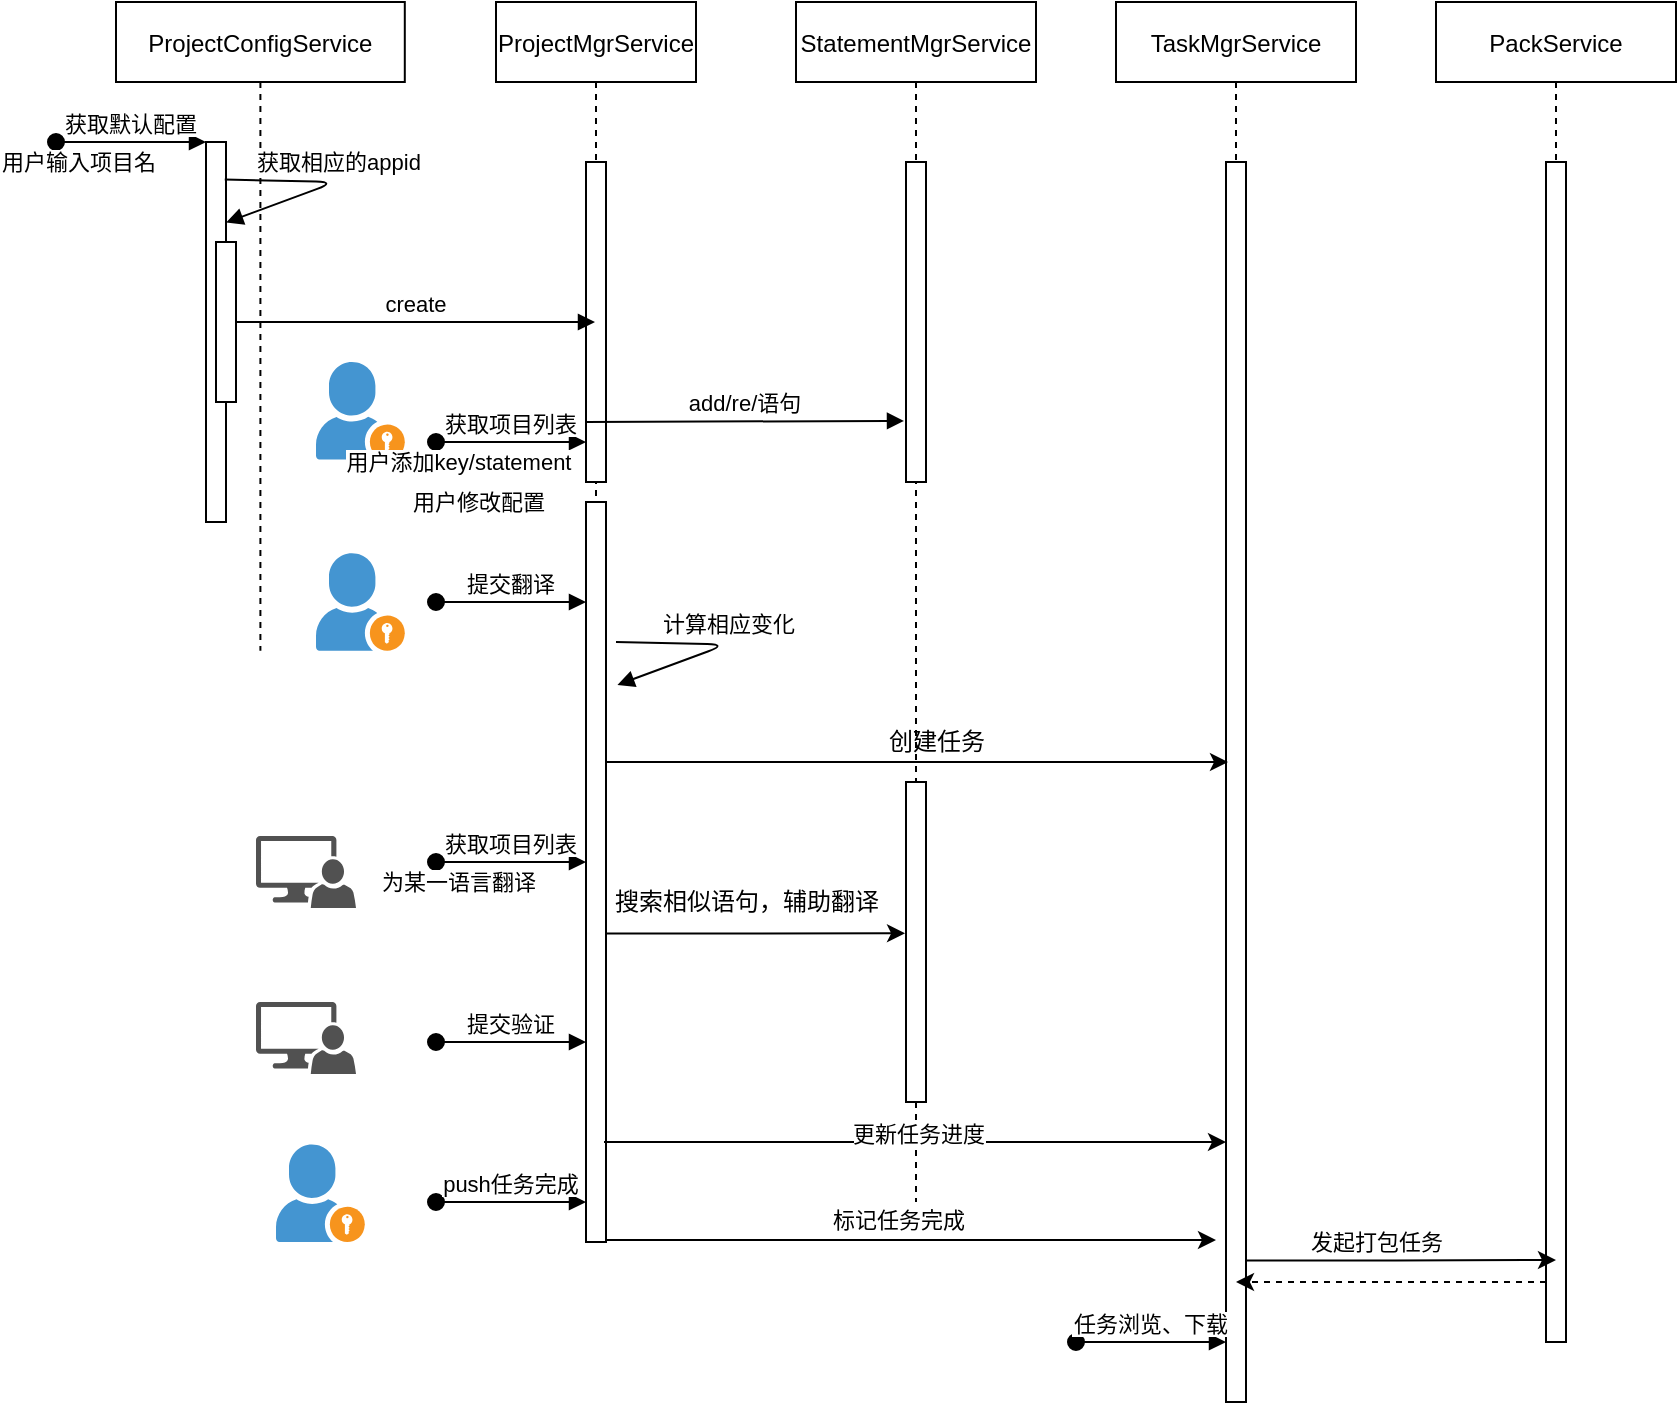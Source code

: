 <mxfile version="15.7.0" type="github">
  <diagram id="kgpKYQtTHZ0yAKxKKP6v" name="Page-1">
    <mxGraphModel dx="1117" dy="690" grid="1" gridSize="10" guides="1" tooltips="1" connect="1" arrows="1" fold="1" page="1" pageScale="1" pageWidth="850" pageHeight="1100" math="0" shadow="0">
      <root>
        <mxCell id="0" />
        <mxCell id="1" parent="0" />
        <mxCell id="3nuBFxr9cyL0pnOWT2aG-1" value="ProjectConfigService" style="shape=umlLifeline;perimeter=lifelinePerimeter;container=1;collapsible=0;recursiveResize=0;rounded=0;shadow=0;strokeWidth=1;" parent="1" vertex="1">
          <mxGeometry x="110" y="80" width="144.4" height="324.4" as="geometry" />
        </mxCell>
        <mxCell id="3nuBFxr9cyL0pnOWT2aG-2" value="" style="points=[];perimeter=orthogonalPerimeter;rounded=0;shadow=0;strokeWidth=1;" parent="3nuBFxr9cyL0pnOWT2aG-1" vertex="1">
          <mxGeometry x="45" y="70" width="10" height="190" as="geometry" />
        </mxCell>
        <mxCell id="3nuBFxr9cyL0pnOWT2aG-3" value="获取默认配置" style="verticalAlign=bottom;startArrow=oval;endArrow=block;startSize=8;shadow=0;strokeWidth=1;" parent="3nuBFxr9cyL0pnOWT2aG-1" target="3nuBFxr9cyL0pnOWT2aG-2" edge="1">
          <mxGeometry relative="1" as="geometry">
            <mxPoint x="-30" y="70" as="sourcePoint" />
          </mxGeometry>
        </mxCell>
        <mxCell id="Bp_OO-DeQvgTJ9DIv61a-5" value="用户输入项目名" style="edgeLabel;html=1;align=center;verticalAlign=middle;resizable=0;points=[];" vertex="1" connectable="0" parent="3nuBFxr9cyL0pnOWT2aG-3">
          <mxGeometry x="-0.299" y="1" relative="1" as="geometry">
            <mxPoint x="-16" y="11" as="offset" />
          </mxGeometry>
        </mxCell>
        <mxCell id="3nuBFxr9cyL0pnOWT2aG-4" value="" style="points=[];perimeter=orthogonalPerimeter;rounded=0;shadow=0;strokeWidth=1;" parent="3nuBFxr9cyL0pnOWT2aG-1" vertex="1">
          <mxGeometry x="50" y="120" width="10" height="80" as="geometry" />
        </mxCell>
        <mxCell id="3nuBFxr9cyL0pnOWT2aG-8" value="" style="verticalAlign=bottom;endArrow=block;shadow=0;strokeWidth=1;exitX=0.938;exitY=0.099;exitDx=0;exitDy=0;exitPerimeter=0;entryX=1.01;entryY=0.212;entryDx=0;entryDy=0;entryPerimeter=0;" parent="3nuBFxr9cyL0pnOWT2aG-1" source="3nuBFxr9cyL0pnOWT2aG-2" target="3nuBFxr9cyL0pnOWT2aG-2" edge="1">
          <mxGeometry relative="1" as="geometry">
            <mxPoint x="165" y="80" as="sourcePoint" />
            <Array as="points">
              <mxPoint x="110" y="90" />
            </Array>
          </mxGeometry>
        </mxCell>
        <mxCell id="Bp_OO-DeQvgTJ9DIv61a-6" value="获取相应的appid" style="edgeLabel;html=1;align=center;verticalAlign=middle;resizable=0;points=[];" vertex="1" connectable="0" parent="3nuBFxr9cyL0pnOWT2aG-8">
          <mxGeometry x="-0.333" y="1" relative="1" as="geometry">
            <mxPoint x="18" y="-9" as="offset" />
          </mxGeometry>
        </mxCell>
        <mxCell id="Bp_OO-DeQvgTJ9DIv61a-58" value="" style="shadow=0;dashed=0;html=1;strokeColor=none;fillColor=#4495D1;labelPosition=center;verticalLabelPosition=bottom;verticalAlign=top;align=center;outlineConnect=0;shape=mxgraph.veeam.portal_admin;" vertex="1" parent="3nuBFxr9cyL0pnOWT2aG-1">
          <mxGeometry x="100" y="180" width="44.4" height="48.8" as="geometry" />
        </mxCell>
        <mxCell id="Bp_OO-DeQvgTJ9DIv61a-59" value="" style="shadow=0;dashed=0;html=1;strokeColor=none;fillColor=#4495D1;labelPosition=center;verticalLabelPosition=bottom;verticalAlign=top;align=center;outlineConnect=0;shape=mxgraph.veeam.portal_admin;" vertex="1" parent="3nuBFxr9cyL0pnOWT2aG-1">
          <mxGeometry x="100" y="275.6" width="44.4" height="48.8" as="geometry" />
        </mxCell>
        <mxCell id="3nuBFxr9cyL0pnOWT2aG-5" value="ProjectMgrService" style="shape=umlLifeline;perimeter=lifelinePerimeter;container=1;collapsible=0;recursiveResize=0;rounded=0;shadow=0;strokeWidth=1;" parent="1" vertex="1">
          <mxGeometry x="300" y="80" width="100" height="620" as="geometry" />
        </mxCell>
        <mxCell id="3nuBFxr9cyL0pnOWT2aG-6" value="" style="points=[];perimeter=orthogonalPerimeter;rounded=0;shadow=0;strokeWidth=1;" parent="3nuBFxr9cyL0pnOWT2aG-5" vertex="1">
          <mxGeometry x="45" y="80" width="10" height="160" as="geometry" />
        </mxCell>
        <mxCell id="Bp_OO-DeQvgTJ9DIv61a-11" value="获取项目列表" style="verticalAlign=bottom;startArrow=oval;endArrow=block;startSize=8;shadow=0;strokeWidth=1;" edge="1" parent="3nuBFxr9cyL0pnOWT2aG-5">
          <mxGeometry relative="1" as="geometry">
            <mxPoint x="-30" y="220" as="sourcePoint" />
            <mxPoint x="45" y="220" as="targetPoint" />
          </mxGeometry>
        </mxCell>
        <mxCell id="Bp_OO-DeQvgTJ9DIv61a-12" value="用户添加key/statement" style="edgeLabel;html=1;align=center;verticalAlign=middle;resizable=0;points=[];" vertex="1" connectable="0" parent="Bp_OO-DeQvgTJ9DIv61a-11">
          <mxGeometry x="-0.299" y="1" relative="1" as="geometry">
            <mxPoint x="-16" y="11" as="offset" />
          </mxGeometry>
        </mxCell>
        <mxCell id="Bp_OO-DeQvgTJ9DIv61a-22" value="add/re/语句" style="verticalAlign=bottom;endArrow=block;shadow=0;strokeWidth=1;entryX=-0.1;entryY=0.809;entryDx=0;entryDy=0;entryPerimeter=0;" edge="1" parent="3nuBFxr9cyL0pnOWT2aG-5" target="Bp_OO-DeQvgTJ9DIv61a-19">
          <mxGeometry relative="1" as="geometry">
            <mxPoint x="45" y="210" as="sourcePoint" />
            <mxPoint x="224.5" y="210" as="targetPoint" />
          </mxGeometry>
        </mxCell>
        <mxCell id="Bp_OO-DeQvgTJ9DIv61a-28" value="" style="points=[];perimeter=orthogonalPerimeter;rounded=0;shadow=0;strokeWidth=1;" vertex="1" parent="3nuBFxr9cyL0pnOWT2aG-5">
          <mxGeometry x="45" y="250" width="10" height="370" as="geometry" />
        </mxCell>
        <mxCell id="Bp_OO-DeQvgTJ9DIv61a-31" value="提交翻译" style="verticalAlign=bottom;startArrow=oval;endArrow=block;startSize=8;shadow=0;strokeWidth=1;" edge="1" parent="3nuBFxr9cyL0pnOWT2aG-5">
          <mxGeometry relative="1" as="geometry">
            <mxPoint x="-30" y="300" as="sourcePoint" />
            <mxPoint x="45" y="300" as="targetPoint" />
          </mxGeometry>
        </mxCell>
        <mxCell id="Bp_OO-DeQvgTJ9DIv61a-37" value="获取项目列表" style="verticalAlign=bottom;startArrow=oval;endArrow=block;startSize=8;shadow=0;strokeWidth=1;" edge="1" parent="3nuBFxr9cyL0pnOWT2aG-5">
          <mxGeometry relative="1" as="geometry">
            <mxPoint x="-30" y="430" as="sourcePoint" />
            <mxPoint x="45" y="430" as="targetPoint" />
          </mxGeometry>
        </mxCell>
        <mxCell id="Bp_OO-DeQvgTJ9DIv61a-38" value="为某一语言翻译" style="edgeLabel;html=1;align=center;verticalAlign=middle;resizable=0;points=[];" vertex="1" connectable="0" parent="Bp_OO-DeQvgTJ9DIv61a-37">
          <mxGeometry x="-0.299" y="1" relative="1" as="geometry">
            <mxPoint x="-16" y="11" as="offset" />
          </mxGeometry>
        </mxCell>
        <mxCell id="Bp_OO-DeQvgTJ9DIv61a-42" value="提交验证" style="verticalAlign=bottom;startArrow=oval;endArrow=block;startSize=8;shadow=0;strokeWidth=1;" edge="1" parent="3nuBFxr9cyL0pnOWT2aG-5">
          <mxGeometry relative="1" as="geometry">
            <mxPoint x="-30.0" y="520" as="sourcePoint" />
            <mxPoint x="45" y="520" as="targetPoint" />
          </mxGeometry>
        </mxCell>
        <mxCell id="Bp_OO-DeQvgTJ9DIv61a-45" value="push任务完成" style="verticalAlign=bottom;startArrow=oval;endArrow=block;startSize=8;shadow=0;strokeWidth=1;" edge="1" parent="3nuBFxr9cyL0pnOWT2aG-5">
          <mxGeometry relative="1" as="geometry">
            <mxPoint x="-30" y="600.0" as="sourcePoint" />
            <mxPoint x="45" y="600.0" as="targetPoint" />
          </mxGeometry>
        </mxCell>
        <mxCell id="3nuBFxr9cyL0pnOWT2aG-9" value="create" style="verticalAlign=bottom;endArrow=block;shadow=0;strokeWidth=1;" parent="1" source="3nuBFxr9cyL0pnOWT2aG-4" target="3nuBFxr9cyL0pnOWT2aG-5" edge="1">
          <mxGeometry relative="1" as="geometry">
            <mxPoint x="240" y="200" as="sourcePoint" />
          </mxGeometry>
        </mxCell>
        <mxCell id="Bp_OO-DeQvgTJ9DIv61a-17" value="用户修改配置" style="edgeLabel;html=1;align=center;verticalAlign=middle;resizable=0;points=[];" vertex="1" connectable="0" parent="1">
          <mxGeometry x="290.309" y="330" as="geometry" />
        </mxCell>
        <mxCell id="Bp_OO-DeQvgTJ9DIv61a-18" value="StatementMgrService" style="shape=umlLifeline;perimeter=lifelinePerimeter;container=1;collapsible=0;recursiveResize=0;rounded=0;shadow=0;strokeWidth=1;" vertex="1" parent="1">
          <mxGeometry x="450" y="80" width="120" height="600" as="geometry" />
        </mxCell>
        <mxCell id="Bp_OO-DeQvgTJ9DIv61a-19" value="" style="points=[];perimeter=orthogonalPerimeter;rounded=0;shadow=0;strokeWidth=1;" vertex="1" parent="Bp_OO-DeQvgTJ9DIv61a-18">
          <mxGeometry x="55" y="80" width="10" height="160" as="geometry" />
        </mxCell>
        <mxCell id="Bp_OO-DeQvgTJ9DIv61a-43" style="edgeStyle=orthogonalEdgeStyle;rounded=0;orthogonalLoop=1;jettySize=auto;html=1;" edge="1" parent="Bp_OO-DeQvgTJ9DIv61a-18">
          <mxGeometry relative="1" as="geometry">
            <mxPoint x="-96" y="570" as="sourcePoint" />
            <mxPoint x="215" y="570" as="targetPoint" />
            <Array as="points">
              <mxPoint x="139" y="570" />
              <mxPoint x="139" y="570" />
            </Array>
          </mxGeometry>
        </mxCell>
        <mxCell id="Bp_OO-DeQvgTJ9DIv61a-44" value="更新任务进度" style="edgeLabel;html=1;align=center;verticalAlign=middle;resizable=0;points=[];" vertex="1" connectable="0" parent="Bp_OO-DeQvgTJ9DIv61a-43">
          <mxGeometry x="0.765" y="4" relative="1" as="geometry">
            <mxPoint x="-118" as="offset" />
          </mxGeometry>
        </mxCell>
        <mxCell id="Bp_OO-DeQvgTJ9DIv61a-26" value="" style="verticalAlign=bottom;endArrow=block;shadow=0;strokeWidth=1;exitX=0.938;exitY=0.099;exitDx=0;exitDy=0;exitPerimeter=0;entryX=1.01;entryY=0.212;entryDx=0;entryDy=0;entryPerimeter=0;" edge="1" parent="1">
          <mxGeometry relative="1" as="geometry">
            <mxPoint x="360.0" y="400.0" as="sourcePoint" />
            <mxPoint x="360.72" y="421.47" as="targetPoint" />
            <Array as="points">
              <mxPoint x="415.62" y="401.19" />
            </Array>
          </mxGeometry>
        </mxCell>
        <mxCell id="Bp_OO-DeQvgTJ9DIv61a-27" value="计算相应变化" style="edgeLabel;html=1;align=center;verticalAlign=middle;resizable=0;points=[];" vertex="1" connectable="0" parent="Bp_OO-DeQvgTJ9DIv61a-26">
          <mxGeometry x="-0.333" y="1" relative="1" as="geometry">
            <mxPoint x="18" y="-9" as="offset" />
          </mxGeometry>
        </mxCell>
        <mxCell id="Bp_OO-DeQvgTJ9DIv61a-33" value="TaskMgrService" style="shape=umlLifeline;perimeter=lifelinePerimeter;container=1;collapsible=0;recursiveResize=0;rounded=0;shadow=0;strokeWidth=1;" vertex="1" parent="1">
          <mxGeometry x="610" y="80" width="120" height="700" as="geometry" />
        </mxCell>
        <mxCell id="Bp_OO-DeQvgTJ9DIv61a-34" value="" style="points=[];perimeter=orthogonalPerimeter;rounded=0;shadow=0;strokeWidth=1;" vertex="1" parent="Bp_OO-DeQvgTJ9DIv61a-33">
          <mxGeometry x="55" y="80" width="10" height="620" as="geometry" />
        </mxCell>
        <mxCell id="Bp_OO-DeQvgTJ9DIv61a-57" value="任务浏览、下载" style="verticalAlign=bottom;startArrow=oval;endArrow=block;startSize=8;shadow=0;strokeWidth=1;" edge="1" parent="Bp_OO-DeQvgTJ9DIv61a-33">
          <mxGeometry relative="1" as="geometry">
            <mxPoint x="-20" y="670" as="sourcePoint" />
            <mxPoint x="55" y="670" as="targetPoint" />
          </mxGeometry>
        </mxCell>
        <mxCell id="Bp_OO-DeQvgTJ9DIv61a-35" style="edgeStyle=orthogonalEdgeStyle;rounded=0;orthogonalLoop=1;jettySize=auto;html=1;" edge="1" parent="1" source="Bp_OO-DeQvgTJ9DIv61a-28">
          <mxGeometry relative="1" as="geometry">
            <mxPoint x="666" y="460" as="targetPoint" />
            <Array as="points">
              <mxPoint x="666" y="460" />
            </Array>
          </mxGeometry>
        </mxCell>
        <mxCell id="Bp_OO-DeQvgTJ9DIv61a-36" value="创建任务" style="text;html=1;align=center;verticalAlign=middle;resizable=0;points=[];autosize=1;strokeColor=none;fillColor=none;" vertex="1" parent="1">
          <mxGeometry x="490" y="440" width="60" height="20" as="geometry" />
        </mxCell>
        <mxCell id="Bp_OO-DeQvgTJ9DIv61a-39" value="" style="points=[];perimeter=orthogonalPerimeter;rounded=0;shadow=0;strokeWidth=1;" vertex="1" parent="1">
          <mxGeometry x="505" y="470" width="10" height="160" as="geometry" />
        </mxCell>
        <mxCell id="Bp_OO-DeQvgTJ9DIv61a-40" style="edgeStyle=orthogonalEdgeStyle;rounded=0;orthogonalLoop=1;jettySize=auto;html=1;entryX=-0.048;entryY=0.473;entryDx=0;entryDy=0;entryPerimeter=0;" edge="1" parent="1" source="Bp_OO-DeQvgTJ9DIv61a-28" target="Bp_OO-DeQvgTJ9DIv61a-39">
          <mxGeometry relative="1" as="geometry">
            <mxPoint x="365" y="469.966" as="sourcePoint" />
            <mxPoint x="676" y="470.0" as="targetPoint" />
            <Array as="points">
              <mxPoint x="430" y="546" />
            </Array>
          </mxGeometry>
        </mxCell>
        <mxCell id="Bp_OO-DeQvgTJ9DIv61a-41" value="搜索相似语句，辅助翻译" style="text;html=1;align=center;verticalAlign=middle;resizable=0;points=[];autosize=1;strokeColor=none;fillColor=none;" vertex="1" parent="1">
          <mxGeometry x="350" y="520" width="150" height="20" as="geometry" />
        </mxCell>
        <mxCell id="Bp_OO-DeQvgTJ9DIv61a-46" style="edgeStyle=orthogonalEdgeStyle;rounded=0;orthogonalLoop=1;jettySize=auto;html=1;" edge="1" parent="1" source="Bp_OO-DeQvgTJ9DIv61a-28">
          <mxGeometry relative="1" as="geometry">
            <mxPoint x="364.5" y="698.82" as="sourcePoint" />
            <mxPoint x="660" y="699" as="targetPoint" />
            <Array as="points">
              <mxPoint x="430" y="699" />
              <mxPoint x="430" y="699" />
            </Array>
          </mxGeometry>
        </mxCell>
        <mxCell id="Bp_OO-DeQvgTJ9DIv61a-47" value="标记任务完成" style="edgeLabel;html=1;align=center;verticalAlign=middle;resizable=0;points=[];" vertex="1" connectable="0" parent="Bp_OO-DeQvgTJ9DIv61a-46">
          <mxGeometry x="0.765" y="4" relative="1" as="geometry">
            <mxPoint x="-123" y="-6" as="offset" />
          </mxGeometry>
        </mxCell>
        <mxCell id="Bp_OO-DeQvgTJ9DIv61a-48" value="PackService" style="shape=umlLifeline;perimeter=lifelinePerimeter;container=1;collapsible=0;recursiveResize=0;rounded=0;shadow=0;strokeWidth=1;" vertex="1" parent="1">
          <mxGeometry x="770" y="80" width="120" height="670" as="geometry" />
        </mxCell>
        <mxCell id="Bp_OO-DeQvgTJ9DIv61a-49" value="" style="points=[];perimeter=orthogonalPerimeter;rounded=0;shadow=0;strokeWidth=1;" vertex="1" parent="Bp_OO-DeQvgTJ9DIv61a-48">
          <mxGeometry x="55" y="80" width="10" height="590" as="geometry" />
        </mxCell>
        <mxCell id="Bp_OO-DeQvgTJ9DIv61a-50" style="edgeStyle=orthogonalEdgeStyle;rounded=0;orthogonalLoop=1;jettySize=auto;html=1;" edge="1" parent="Bp_OO-DeQvgTJ9DIv61a-48">
          <mxGeometry relative="1" as="geometry">
            <mxPoint x="-95" y="629.31" as="sourcePoint" />
            <mxPoint x="60" y="629" as="targetPoint" />
            <Array as="points">
              <mxPoint x="-20" y="629.31" />
              <mxPoint x="-20" y="629.31" />
            </Array>
          </mxGeometry>
        </mxCell>
        <mxCell id="Bp_OO-DeQvgTJ9DIv61a-51" value="发起打包任务" style="edgeLabel;html=1;align=center;verticalAlign=middle;resizable=0;points=[];" vertex="1" connectable="0" parent="Bp_OO-DeQvgTJ9DIv61a-50">
          <mxGeometry x="0.765" y="4" relative="1" as="geometry">
            <mxPoint x="-72" y="-5" as="offset" />
          </mxGeometry>
        </mxCell>
        <mxCell id="Bp_OO-DeQvgTJ9DIv61a-55" style="edgeStyle=orthogonalEdgeStyle;rounded=0;orthogonalLoop=1;jettySize=auto;html=1;dashed=1;" edge="1" parent="1" source="Bp_OO-DeQvgTJ9DIv61a-49" target="Bp_OO-DeQvgTJ9DIv61a-33">
          <mxGeometry relative="1" as="geometry">
            <Array as="points">
              <mxPoint x="790" y="720" />
              <mxPoint x="790" y="720" />
            </Array>
          </mxGeometry>
        </mxCell>
        <mxCell id="Bp_OO-DeQvgTJ9DIv61a-60" value="" style="sketch=0;pointerEvents=1;shadow=0;dashed=0;html=1;strokeColor=none;labelPosition=center;verticalLabelPosition=bottom;verticalAlign=top;align=center;fillColor=#515151;shape=mxgraph.mscae.system_center.admin_console" vertex="1" parent="1">
          <mxGeometry x="180" y="497" width="50" height="36" as="geometry" />
        </mxCell>
        <mxCell id="Bp_OO-DeQvgTJ9DIv61a-61" value="" style="sketch=0;pointerEvents=1;shadow=0;dashed=0;html=1;strokeColor=none;labelPosition=center;verticalLabelPosition=bottom;verticalAlign=top;align=center;fillColor=#515151;shape=mxgraph.mscae.system_center.admin_console" vertex="1" parent="1">
          <mxGeometry x="180" y="580" width="50" height="36" as="geometry" />
        </mxCell>
        <mxCell id="Bp_OO-DeQvgTJ9DIv61a-62" value="" style="shadow=0;dashed=0;html=1;strokeColor=none;fillColor=#4495D1;labelPosition=center;verticalLabelPosition=bottom;verticalAlign=top;align=center;outlineConnect=0;shape=mxgraph.veeam.portal_admin;" vertex="1" parent="1">
          <mxGeometry x="190" y="651.2" width="44.4" height="48.8" as="geometry" />
        </mxCell>
      </root>
    </mxGraphModel>
  </diagram>
</mxfile>
